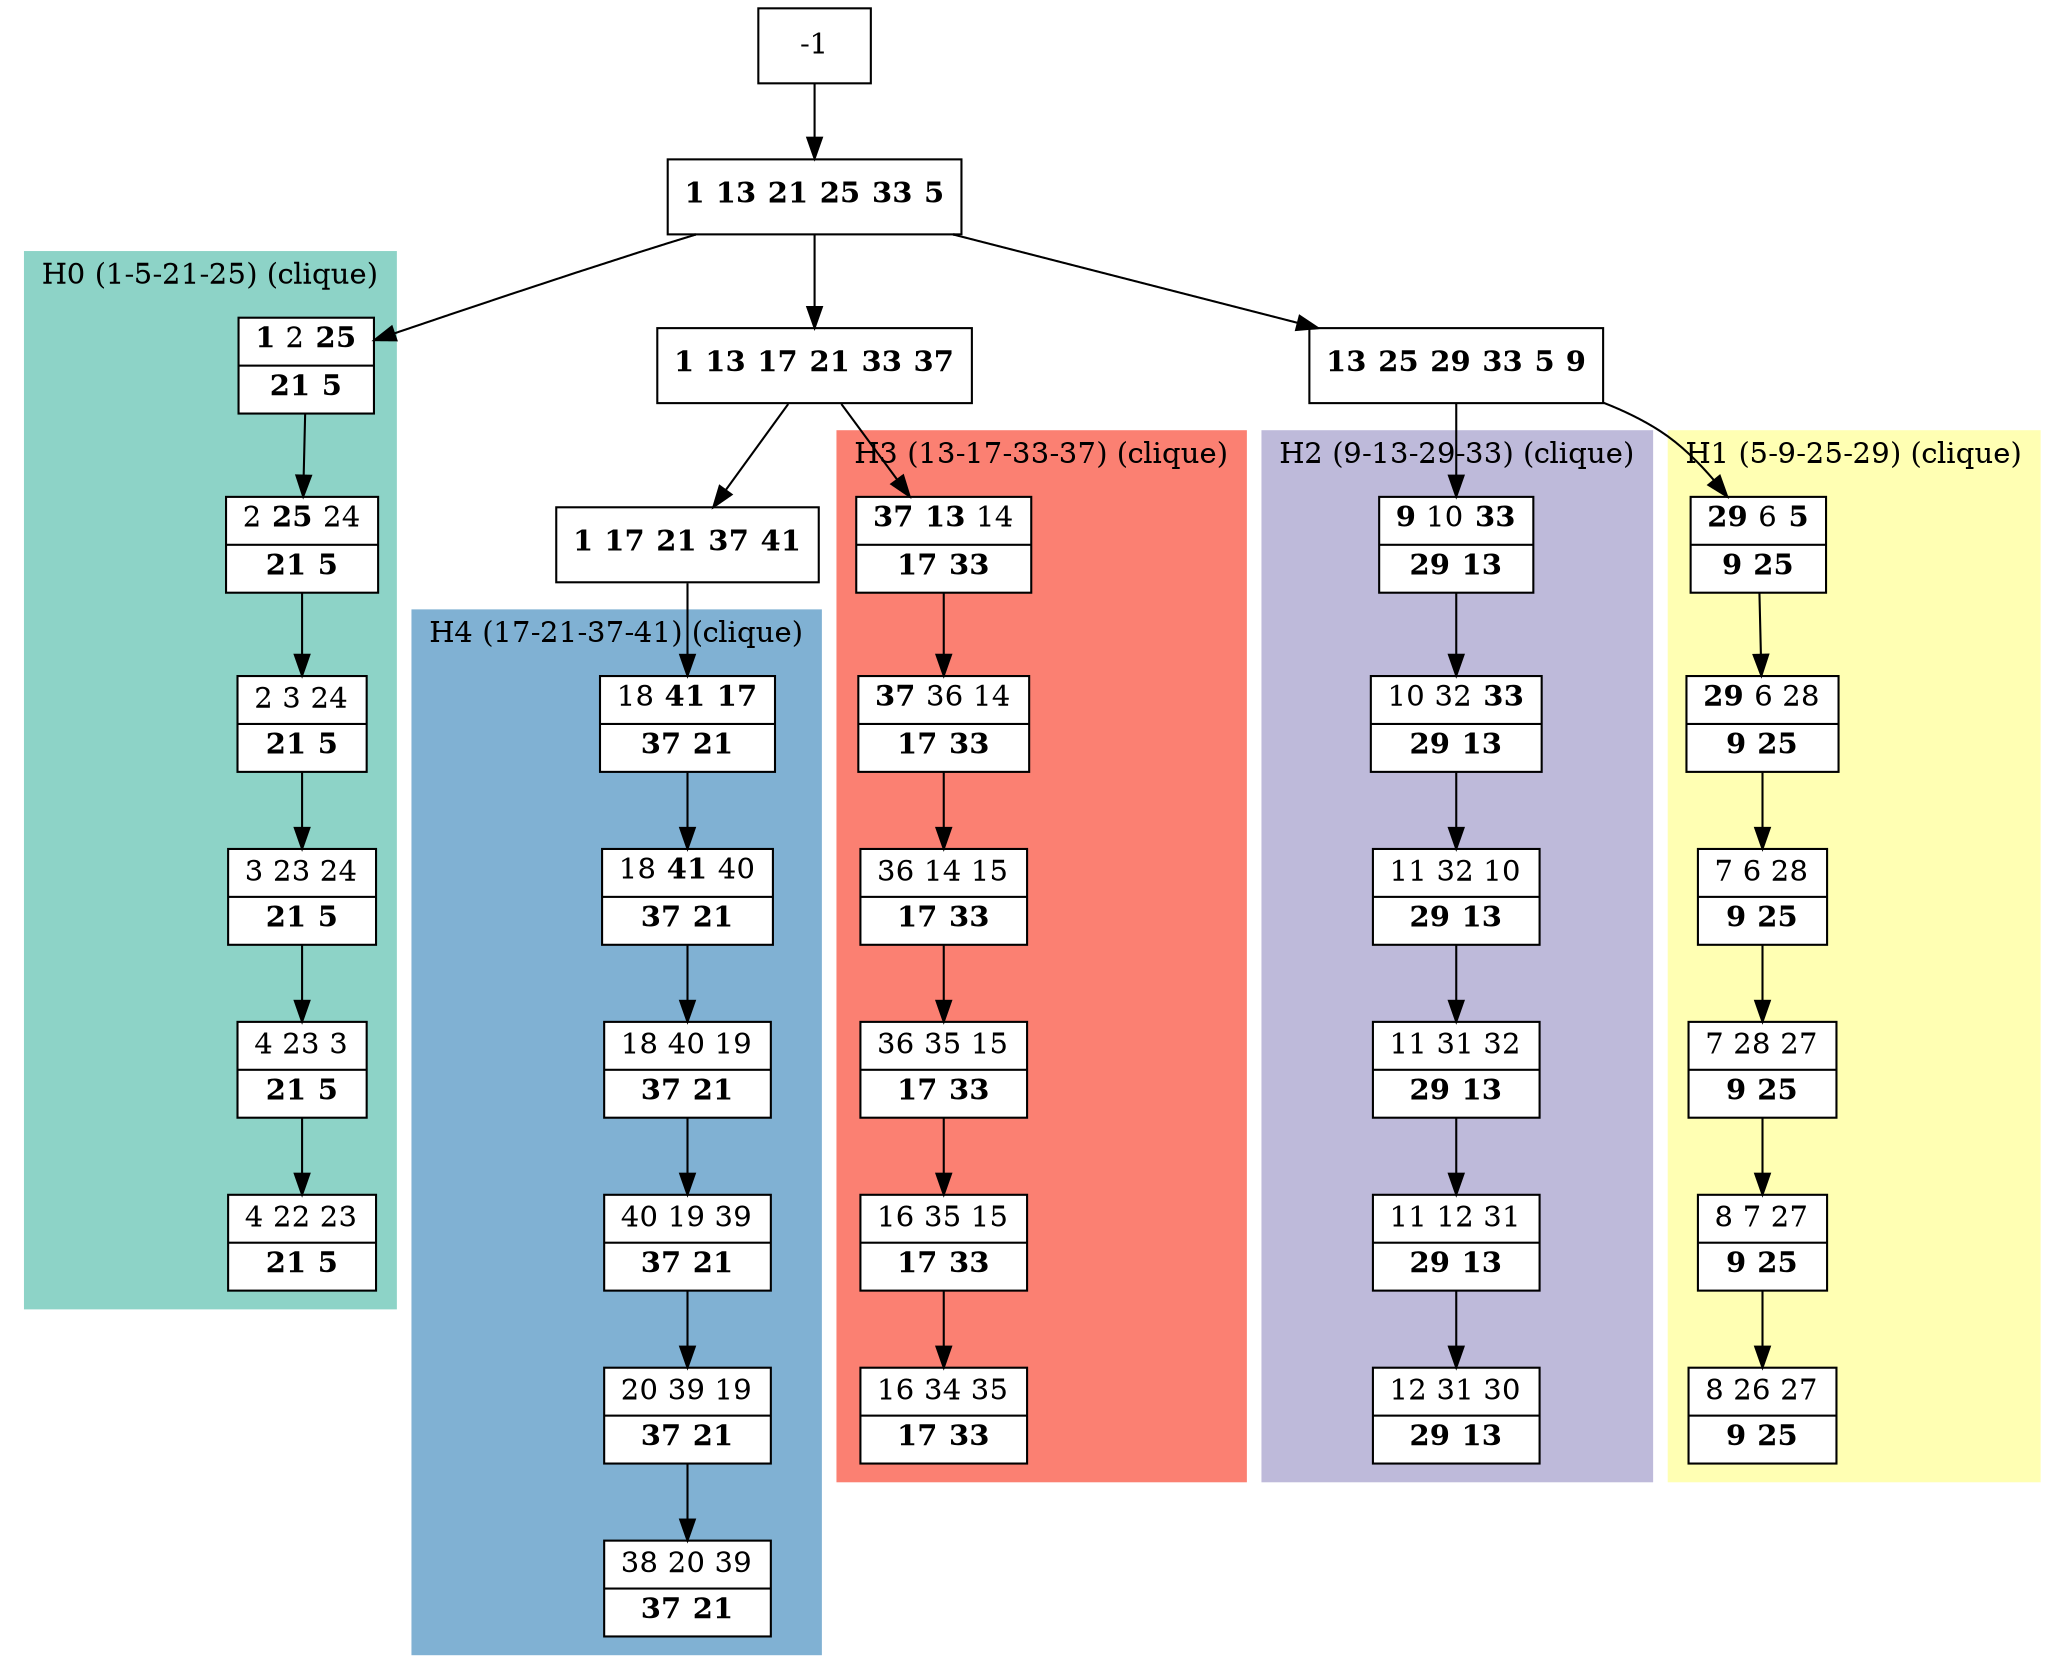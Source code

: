 digraph G {
    node [shape=box];
    subgraph cluster0 {
        node [style=filled,fillcolor=white];
        labeljust="l";
        style=filled;
        color="#8DD3C7";
        H0_0 -> H0_1 -> H0_2 -> H0_3 -> H0_4 -> H0_5;
        label="H0 (1-5-21-25) (clique)";
    }
    subgraph cluster1 {
        node [style=filled,fillcolor=white];
        labeljust="l";
        style=filled;
        color="#FFFFB3";
        H1_0 -> H1_1 -> H1_2 -> H1_3 -> H1_4 -> H1_5;
        label="H1 (5-9-25-29) (clique)";
    }
    subgraph cluster2 {
        node [style=filled,fillcolor=white];
        labeljust="l";
        style=filled;
        color="#BEBADA";
        H2_0 -> H2_1 -> H2_2 -> H2_3 -> H2_4 -> H2_5;
        label="H2 (9-13-29-33) (clique)";
    }
    subgraph cluster3 {
        node [style=filled,fillcolor=white];
        labeljust="l";
        style=filled;
        color="#FB8072";
        H3_0 -> H3_1 -> H3_2 -> H3_3 -> H3_4 -> H3_5;
        label="H3 (13-17-33-37) (clique)";
    }
    subgraph cluster4 {
        node [style=filled,fillcolor=white];
        labeljust="l";
        style=filled;
        color="#80B1D3";
        H4_0 -> H4_1 -> H4_2 -> H4_3 -> H4_4 -> H4_5;
        label="H4 (17-21-37-41) (clique)";
    }
     1 [shape=record,label= <{ <b>1</b> <b>13</b> <b>21</b> <b>25</b> <b>33</b> <b>5</b>}> ];
     -1  ->  1;
     21 [shape=record,label= <{ <b>1</b> <b>13</b> <b>17</b> <b>21</b> <b>33</b> <b>37</b>}> ];
     1  ->  21;
     H3_0 [shape=record,label= <{ <b>37</b> <b>13</b> 14|  <b>17</b> <b>33</b>}> ];
     21  ->  H3_0;
     H3_1 [shape=record,label= <{ <b>37</b> 36 14|  <b>17</b> <b>33</b>}> ];
     H3_2 [shape=record,label= <{ 36 14 15|  <b>17</b> <b>33</b>}> ];
     H3_3 [shape=record,label= <{ 36 35 15|  <b>17</b> <b>33</b>}> ];
     H3_4 [shape=record,label= <{ 16 35 15|  <b>17</b> <b>33</b>}> ];
     H3_5 [shape=record,label= <{ 16 34 35|  <b>17</b> <b>33</b>}> ];
     30 [shape=record,label= <{ <b>1</b> <b>17</b> <b>21</b> <b>37</b> <b>41</b>}> ];
     21  ->  30;
     H4_0 [shape=record,label= <{ 18 <b>41</b> <b>17</b>|  <b>37</b> <b>21</b>}> ];
     30  ->  H4_0;
     H4_1 [shape=record,label= <{ 18 <b>41</b> 40|  <b>37</b> <b>21</b>}> ];
     H4_2 [shape=record,label= <{ 18 40 19|  <b>37</b> <b>21</b>}> ];
     H4_3 [shape=record,label= <{ 40 19 39|  <b>37</b> <b>21</b>}> ];
     H4_4 [shape=record,label= <{ 20 39 19|  <b>37</b> <b>21</b>}> ];
     H4_5 [shape=record,label= <{ 38 20 39|  <b>37</b> <b>21</b>}> ];
     H0_0 [shape=record,label= <{ <b>1</b> 2 <b>25</b>|  <b>21</b> <b>5</b>}> ];
     1  ->  H0_0;
     H0_1 [shape=record,label= <{ 2 <b>25</b> 24|  <b>21</b> <b>5</b>}> ];
     H0_2 [shape=record,label= <{ 2 3 24|  <b>21</b> <b>5</b>}> ];
     H0_3 [shape=record,label= <{ 3 23 24|  <b>21</b> <b>5</b>}> ];
     H0_4 [shape=record,label= <{ 4 23 3|  <b>21</b> <b>5</b>}> ];
     H0_5 [shape=record,label= <{ 4 22 23|  <b>21</b> <b>5</b>}> ];
     8 [shape=record,label= <{ <b>13</b> <b>25</b> <b>29</b> <b>33</b> <b>5</b> <b>9</b>}> ];
     1  ->  8;
     H1_0 [shape=record,label= <{ <b>29</b> 6 <b>5</b>|  <b>9</b> <b>25</b>}> ];
     8  ->  H1_0;
     H1_1 [shape=record,label= <{ <b>29</b> 6 28|  <b>9</b> <b>25</b>}> ];
     H1_2 [shape=record,label= <{ 7 6 28|  <b>9</b> <b>25</b>}> ];
     H1_3 [shape=record,label= <{ 7 28 27|  <b>9</b> <b>25</b>}> ];
     H1_4 [shape=record,label= <{ 8 7 27|  <b>9</b> <b>25</b>}> ];
     H1_5 [shape=record,label= <{ 8 26 27|  <b>9</b> <b>25</b>}> ];
     H2_0 [shape=record,label= <{ <b>9</b> 10 <b>33</b>|  <b>29</b> <b>13</b>}> ];
     8  ->  H2_0;
     H2_1 [shape=record,label= <{ 10 32 <b>33</b>|  <b>29</b> <b>13</b>}> ];
     H2_2 [shape=record,label= <{ 11 32 10|  <b>29</b> <b>13</b>}> ];
     H2_3 [shape=record,label= <{ 11 31 32|  <b>29</b> <b>13</b>}> ];
     H2_4 [shape=record,label= <{ 11 12 31|  <b>29</b> <b>13</b>}> ];
     H2_5 [shape=record,label= <{ 12 31 30|  <b>29</b> <b>13</b>}> ];
}
